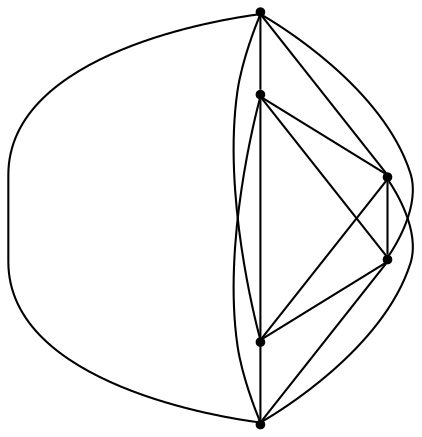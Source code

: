 graph {
  node [shape=point,comment="{\"directed\":false,\"doi\":\"10.1007/978-3-030-68766-3_30\",\"figure\":\"2 (3)\"}"]

  v0 [pos="633.9884790706242,1052.1604041852638"]
  v1 [pos="365.14565475354505,1052.1604041852638"]
  v2 [pos="409.9527881654488,917.7363910008157"]
  v3 [pos="275.53138792973755,962.5430388593463"]
  v4 [pos="589.1813456587204,872.9298703175621"]
  v5 [pos="447.3504401761486,1008.6497995721912"]

  v0 -- v3 [id="-1",pos="633.9884790706242,1052.1604041852638 524.2793184280138,1084.6151532885083 448.229732867523,1091.0535924373835 381.92332363774926,1079.139367397066 315.6169144079755,1067.2209455726158 259.04958005597723,1036.949795971335 275.53138792973755,962.5430388593463"]
  v3 -- v5 [id="-2",pos="275.53138792973755,962.5430388593463 447.3504401761486,1008.6497995721912 447.3504401761486,1008.6497995721912 447.3504401761486,1008.6497995721912"]
  v1 -- v0 [id="-3",pos="365.14565475354505,1052.1604041852638 633.9884790706242,1052.1604041852638 633.9884790706242,1052.1604041852638 633.9884790706242,1052.1604041852638"]
  v2 -- v3 [id="-4",pos="409.9527881654488,917.7363910008157 275.53138792973755,962.5430388593463 275.53138792973755,962.5430388593463 275.53138792973755,962.5430388593463"]
  v2 -- v0 [id="-5",pos="409.9527881654488,917.7363910008157 633.9884790706242,1052.1604041852638 633.9884790706242,1052.1604041852638 633.9884790706242,1052.1604041852638"]
  v2 -- v4 [id="-6",pos="409.9527881654488,917.7363910008157 589.1813456587204,872.9298703175621 589.1813456587204,872.9298703175621 589.1813456587204,872.9298703175621"]
  v5 -- v2 [id="-7",pos="447.3504401761486,1008.6497995721912 409.9527881654488,917.7363910008157 409.9527881654488,917.7363910008157 409.9527881654488,917.7363910008157"]
  v5 -- v0 [id="-8",pos="447.3504401761486,1008.6497995721912 633.9884790706242,1052.1604041852638 633.9884790706242,1052.1604041852638 633.9884790706242,1052.1604041852638"]
  v4 -- v5 [id="-9",pos="589.1813456587204,872.9298703175621 447.3504401761486,1008.6497995721912 447.3504401761486,1008.6497995721912 447.3504401761486,1008.6497995721912"]
  v0 -- v4 [id="-10",pos="633.9884790706242,1052.1604041852638 589.1813456587204,872.9298703175621 589.1813456587204,872.9298703175621 589.1813456587204,872.9298703175621"]
  v3 -- v4 [id="-11",pos="275.53138792973755,962.5430388593463 403.0600182979058,950.2412471631039 507.60999625901457,920.3701909825093 589.1813456587204,872.9298703175621"]
  v3 -- v1 [id="-12",pos="275.53138792973755,962.5430388593463 386.34904571531445,971.4902011052214 447.2795947302809,982.0042263484144 470.429085370038,995.3936845991441 493.58277284536325,1008.779009653379 478.9554655338968,1025.0439009116456 365.14565475354505,1052.1604041852638"]
  v1 -- v2 [id="-13",pos="365.14565475354505,1052.1604041852638 217.6555072726952,991.9806181091056 237.1794565860931,943.581840970859 278.8860823394648,919.6700274963086 320.5927398870453,895.7540172376252 384.4779247303448,896.3249070549994 409.9527881654488,917.7363910008157"]
  v1 -- v5 [id="-14",pos="365.14565475354505,1052.1604041852638 447.3504401761486,1008.6497995721912 447.3504401761486,1008.6497995721912 447.3504401761486,1008.6497995721912"]
  v1 -- v4 [id="-15",pos="365.14565475354505,1052.1604041852638 580.8508814097889,1029.077837102825 589.3314143244875,973.2613075970153 589.1813456587204,872.9298703175621"]
}